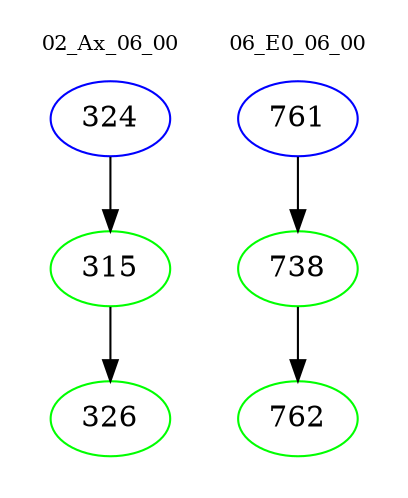 digraph{
subgraph cluster_0 {
color = white
label = "02_Ax_06_00";
fontsize=10;
T0_324 [label="324", color="blue"]
T0_324 -> T0_315 [color="black"]
T0_315 [label="315", color="green"]
T0_315 -> T0_326 [color="black"]
T0_326 [label="326", color="green"]
}
subgraph cluster_1 {
color = white
label = "06_E0_06_00";
fontsize=10;
T1_761 [label="761", color="blue"]
T1_761 -> T1_738 [color="black"]
T1_738 [label="738", color="green"]
T1_738 -> T1_762 [color="black"]
T1_762 [label="762", color="green"]
}
}

